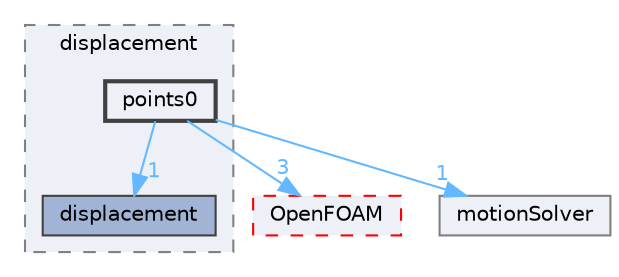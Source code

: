 digraph "src/dynamicMesh/motionSolvers/displacement/points0"
{
 // LATEX_PDF_SIZE
  bgcolor="transparent";
  edge [fontname=Helvetica,fontsize=10,labelfontname=Helvetica,labelfontsize=10];
  node [fontname=Helvetica,fontsize=10,shape=box,height=0.2,width=0.4];
  compound=true
  subgraph clusterdir_b6bbef0e5e6a5d50496a71f7626b4ce2 {
    graph [ bgcolor="#edf0f7", pencolor="grey50", label="displacement", fontname=Helvetica,fontsize=10 style="filled,dashed", URL="dir_b6bbef0e5e6a5d50496a71f7626b4ce2.html",tooltip=""]
  dir_c960bcea45d511a49a98f2579b644df1 [label="displacement", fillcolor="#a2b4d6", color="grey25", style="filled", URL="dir_c960bcea45d511a49a98f2579b644df1.html",tooltip=""];
  dir_0ae3ac2e96ccafb1dd0d3854a1dd6d1d [label="points0", fillcolor="#edf0f7", color="grey25", style="filled,bold", URL="dir_0ae3ac2e96ccafb1dd0d3854a1dd6d1d.html",tooltip=""];
  }
  dir_c5473ff19b20e6ec4dfe5c310b3778a8 [label="OpenFOAM", fillcolor="#edf0f7", color="red", style="filled,dashed", URL="dir_c5473ff19b20e6ec4dfe5c310b3778a8.html",tooltip=""];
  dir_f08b2a025042587e1713b7e1a14ec2df [label="motionSolver", fillcolor="#edf0f7", color="grey50", style="filled", URL="dir_f08b2a025042587e1713b7e1a14ec2df.html",tooltip=""];
  dir_0ae3ac2e96ccafb1dd0d3854a1dd6d1d->dir_c5473ff19b20e6ec4dfe5c310b3778a8 [headlabel="3", labeldistance=1.5 headhref="dir_002962_002695.html" href="dir_002962_002695.html" color="steelblue1" fontcolor="steelblue1"];
  dir_0ae3ac2e96ccafb1dd0d3854a1dd6d1d->dir_c960bcea45d511a49a98f2579b644df1 [headlabel="1", labeldistance=1.5 headhref="dir_002962_000967.html" href="dir_002962_000967.html" color="steelblue1" fontcolor="steelblue1"];
  dir_0ae3ac2e96ccafb1dd0d3854a1dd6d1d->dir_f08b2a025042587e1713b7e1a14ec2df [headlabel="1", labeldistance=1.5 headhref="dir_002962_002444.html" href="dir_002962_002444.html" color="steelblue1" fontcolor="steelblue1"];
}
